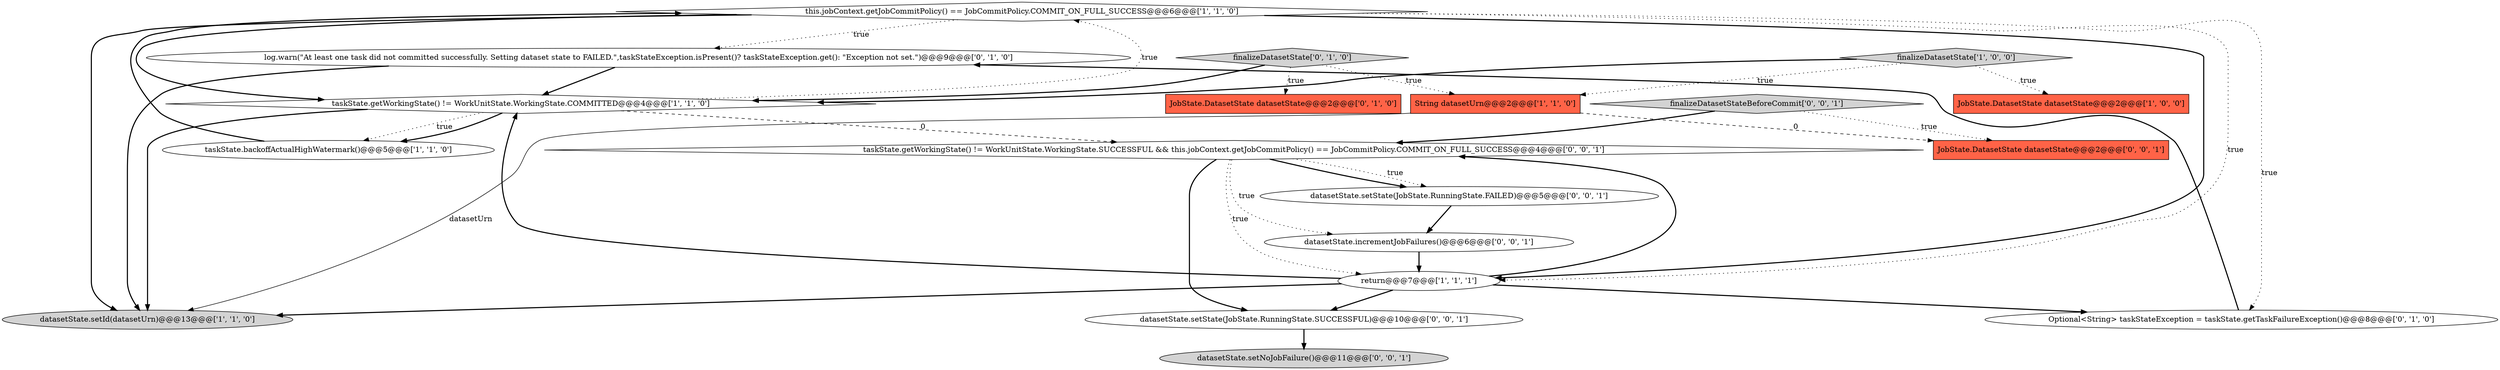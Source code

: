 digraph {
4 [style = filled, label = "this.jobContext.getJobCommitPolicy() == JobCommitPolicy.COMMIT_ON_FULL_SUCCESS@@@6@@@['1', '1', '0']", fillcolor = white, shape = diamond image = "AAA0AAABBB1BBB"];
11 [style = filled, label = "log.warn(\"At least one task did not committed successfully. Setting dataset state to FAILED.\",taskStateException.isPresent()? taskStateException.get(): \"Exception not set.\")@@@9@@@['0', '1', '0']", fillcolor = white, shape = ellipse image = "AAA1AAABBB2BBB"];
16 [style = filled, label = "datasetState.setNoJobFailure()@@@11@@@['0', '0', '1']", fillcolor = lightgray, shape = ellipse image = "AAA0AAABBB3BBB"];
7 [style = filled, label = "String datasetUrn@@@2@@@['1', '1', '0']", fillcolor = tomato, shape = box image = "AAA0AAABBB1BBB"];
0 [style = filled, label = "taskState.backoffActualHighWatermark()@@@5@@@['1', '1', '0']", fillcolor = white, shape = ellipse image = "AAA0AAABBB1BBB"];
8 [style = filled, label = "finalizeDatasetState['0', '1', '0']", fillcolor = lightgray, shape = diamond image = "AAA0AAABBB2BBB"];
10 [style = filled, label = "Optional<String> taskStateException = taskState.getTaskFailureException()@@@8@@@['0', '1', '0']", fillcolor = white, shape = ellipse image = "AAA1AAABBB2BBB"];
1 [style = filled, label = "taskState.getWorkingState() != WorkUnitState.WorkingState.COMMITTED@@@4@@@['1', '1', '0']", fillcolor = white, shape = diamond image = "AAA0AAABBB1BBB"];
9 [style = filled, label = "JobState.DatasetState datasetState@@@2@@@['0', '1', '0']", fillcolor = tomato, shape = box image = "AAA0AAABBB2BBB"];
15 [style = filled, label = "datasetState.setState(JobState.RunningState.FAILED)@@@5@@@['0', '0', '1']", fillcolor = white, shape = ellipse image = "AAA0AAABBB3BBB"];
5 [style = filled, label = "finalizeDatasetState['1', '0', '0']", fillcolor = lightgray, shape = diamond image = "AAA0AAABBB1BBB"];
6 [style = filled, label = "return@@@7@@@['1', '1', '1']", fillcolor = white, shape = ellipse image = "AAA0AAABBB1BBB"];
17 [style = filled, label = "datasetState.incrementJobFailures()@@@6@@@['0', '0', '1']", fillcolor = white, shape = ellipse image = "AAA0AAABBB3BBB"];
3 [style = filled, label = "datasetState.setId(datasetUrn)@@@13@@@['1', '1', '0']", fillcolor = lightgray, shape = ellipse image = "AAA0AAABBB1BBB"];
18 [style = filled, label = "datasetState.setState(JobState.RunningState.SUCCESSFUL)@@@10@@@['0', '0', '1']", fillcolor = white, shape = ellipse image = "AAA0AAABBB3BBB"];
14 [style = filled, label = "taskState.getWorkingState() != WorkUnitState.WorkingState.SUCCESSFUL && this.jobContext.getJobCommitPolicy() == JobCommitPolicy.COMMIT_ON_FULL_SUCCESS@@@4@@@['0', '0', '1']", fillcolor = white, shape = diamond image = "AAA0AAABBB3BBB"];
13 [style = filled, label = "finalizeDatasetStateBeforeCommit['0', '0', '1']", fillcolor = lightgray, shape = diamond image = "AAA0AAABBB3BBB"];
2 [style = filled, label = "JobState.DatasetState datasetState@@@2@@@['1', '0', '0']", fillcolor = tomato, shape = box image = "AAA0AAABBB1BBB"];
12 [style = filled, label = "JobState.DatasetState datasetState@@@2@@@['0', '0', '1']", fillcolor = tomato, shape = box image = "AAA0AAABBB3BBB"];
11->3 [style = bold, label=""];
4->6 [style = bold, label=""];
6->18 [style = bold, label=""];
0->4 [style = bold, label=""];
14->18 [style = bold, label=""];
1->0 [style = dotted, label="true"];
5->1 [style = bold, label=""];
4->10 [style = dotted, label="true"];
1->14 [style = dashed, label="0"];
4->11 [style = dotted, label="true"];
8->9 [style = dotted, label="true"];
11->1 [style = bold, label=""];
10->11 [style = bold, label=""];
5->7 [style = dotted, label="true"];
8->7 [style = dotted, label="true"];
4->1 [style = bold, label=""];
14->6 [style = dotted, label="true"];
6->10 [style = bold, label=""];
8->1 [style = bold, label=""];
1->3 [style = bold, label=""];
6->14 [style = bold, label=""];
14->15 [style = dotted, label="true"];
17->6 [style = bold, label=""];
6->3 [style = bold, label=""];
18->16 [style = bold, label=""];
7->12 [style = dashed, label="0"];
7->3 [style = solid, label="datasetUrn"];
13->14 [style = bold, label=""];
4->6 [style = dotted, label="true"];
13->12 [style = dotted, label="true"];
14->15 [style = bold, label=""];
4->3 [style = bold, label=""];
6->1 [style = bold, label=""];
1->4 [style = dotted, label="true"];
5->2 [style = dotted, label="true"];
1->0 [style = bold, label=""];
14->17 [style = dotted, label="true"];
15->17 [style = bold, label=""];
}

